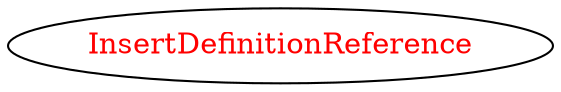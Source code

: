 digraph dependencyGraph {
 concentrate=true;
 ranksep="2.0";
 rankdir="LR"; 
 splines="ortho";
"InsertDefinitionReference" [fontcolor="red"];
}